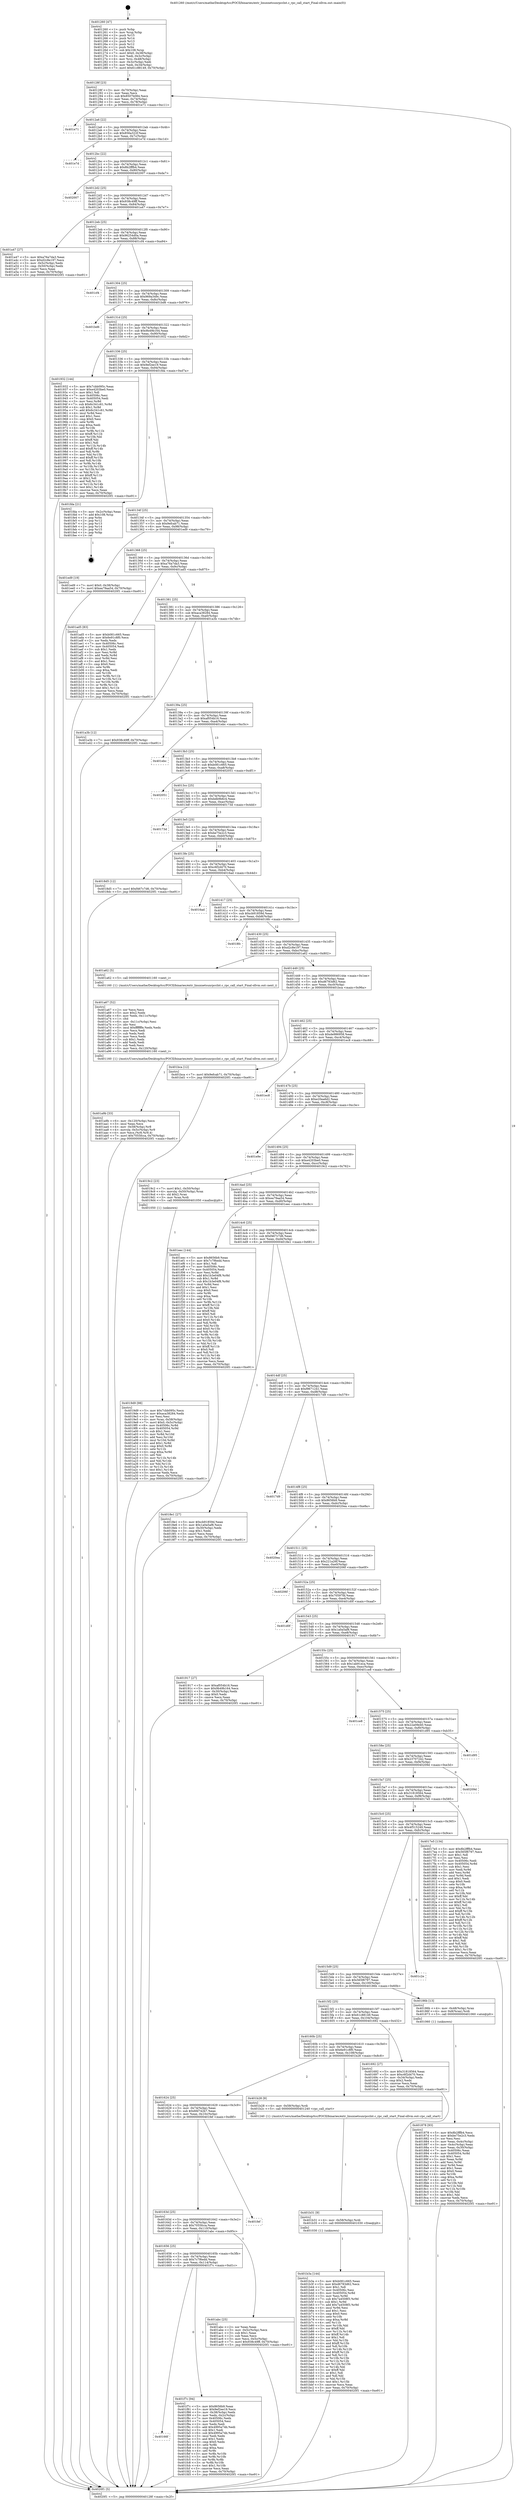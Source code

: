 digraph "0x401260" {
  label = "0x401260 (/mnt/c/Users/mathe/Desktop/tcc/POCII/binaries/extr_linuxnetsunrpcclnt.c_rpc_call_start_Final-ollvm.out::main(0))"
  labelloc = "t"
  node[shape=record]

  Entry [label="",width=0.3,height=0.3,shape=circle,fillcolor=black,style=filled]
  "0x40128f" [label="{
     0x40128f [23]\l
     | [instrs]\l
     &nbsp;&nbsp;0x40128f \<+3\>: mov -0x70(%rbp),%eax\l
     &nbsp;&nbsp;0x401292 \<+2\>: mov %eax,%ecx\l
     &nbsp;&nbsp;0x401294 \<+6\>: sub $0x8507b084,%ecx\l
     &nbsp;&nbsp;0x40129a \<+3\>: mov %eax,-0x74(%rbp)\l
     &nbsp;&nbsp;0x40129d \<+3\>: mov %ecx,-0x78(%rbp)\l
     &nbsp;&nbsp;0x4012a0 \<+6\>: je 0000000000401e71 \<main+0xc11\>\l
  }"]
  "0x401e71" [label="{
     0x401e71\l
  }", style=dashed]
  "0x4012a6" [label="{
     0x4012a6 [22]\l
     | [instrs]\l
     &nbsp;&nbsp;0x4012a6 \<+5\>: jmp 00000000004012ab \<main+0x4b\>\l
     &nbsp;&nbsp;0x4012ab \<+3\>: mov -0x74(%rbp),%eax\l
     &nbsp;&nbsp;0x4012ae \<+5\>: sub $0x856a322f,%eax\l
     &nbsp;&nbsp;0x4012b3 \<+3\>: mov %eax,-0x7c(%rbp)\l
     &nbsp;&nbsp;0x4012b6 \<+6\>: je 0000000000401e7d \<main+0xc1d\>\l
  }"]
  Exit [label="",width=0.3,height=0.3,shape=circle,fillcolor=black,style=filled,peripheries=2]
  "0x401e7d" [label="{
     0x401e7d\l
  }", style=dashed]
  "0x4012bc" [label="{
     0x4012bc [22]\l
     | [instrs]\l
     &nbsp;&nbsp;0x4012bc \<+5\>: jmp 00000000004012c1 \<main+0x61\>\l
     &nbsp;&nbsp;0x4012c1 \<+3\>: mov -0x74(%rbp),%eax\l
     &nbsp;&nbsp;0x4012c4 \<+5\>: sub $0x8b2fffb4,%eax\l
     &nbsp;&nbsp;0x4012c9 \<+3\>: mov %eax,-0x80(%rbp)\l
     &nbsp;&nbsp;0x4012cc \<+6\>: je 0000000000402007 \<main+0xda7\>\l
  }"]
  "0x40166f" [label="{
     0x40166f\l
  }", style=dashed]
  "0x402007" [label="{
     0x402007\l
  }", style=dashed]
  "0x4012d2" [label="{
     0x4012d2 [25]\l
     | [instrs]\l
     &nbsp;&nbsp;0x4012d2 \<+5\>: jmp 00000000004012d7 \<main+0x77\>\l
     &nbsp;&nbsp;0x4012d7 \<+3\>: mov -0x74(%rbp),%eax\l
     &nbsp;&nbsp;0x4012da \<+5\>: sub $0x938c49ff,%eax\l
     &nbsp;&nbsp;0x4012df \<+6\>: mov %eax,-0x84(%rbp)\l
     &nbsp;&nbsp;0x4012e5 \<+6\>: je 0000000000401a47 \<main+0x7e7\>\l
  }"]
  "0x401f7c" [label="{
     0x401f7c [94]\l
     | [instrs]\l
     &nbsp;&nbsp;0x401f7c \<+5\>: mov $0x8656b9,%eax\l
     &nbsp;&nbsp;0x401f81 \<+5\>: mov $0x9ef2ee19,%ecx\l
     &nbsp;&nbsp;0x401f86 \<+3\>: mov -0x38(%rbp),%edx\l
     &nbsp;&nbsp;0x401f89 \<+3\>: mov %edx,-0x2c(%rbp)\l
     &nbsp;&nbsp;0x401f8c \<+7\>: mov 0x40506c,%edx\l
     &nbsp;&nbsp;0x401f93 \<+7\>: mov 0x405054,%esi\l
     &nbsp;&nbsp;0x401f9a \<+2\>: mov %edx,%edi\l
     &nbsp;&nbsp;0x401f9c \<+6\>: add $0x4995a74b,%edi\l
     &nbsp;&nbsp;0x401fa2 \<+3\>: sub $0x1,%edi\l
     &nbsp;&nbsp;0x401fa5 \<+6\>: sub $0x4995a74b,%edi\l
     &nbsp;&nbsp;0x401fab \<+3\>: imul %edi,%edx\l
     &nbsp;&nbsp;0x401fae \<+3\>: and $0x1,%edx\l
     &nbsp;&nbsp;0x401fb1 \<+3\>: cmp $0x0,%edx\l
     &nbsp;&nbsp;0x401fb4 \<+4\>: sete %r8b\l
     &nbsp;&nbsp;0x401fb8 \<+3\>: cmp $0xa,%esi\l
     &nbsp;&nbsp;0x401fbb \<+4\>: setl %r9b\l
     &nbsp;&nbsp;0x401fbf \<+3\>: mov %r8b,%r10b\l
     &nbsp;&nbsp;0x401fc2 \<+3\>: and %r9b,%r10b\l
     &nbsp;&nbsp;0x401fc5 \<+3\>: xor %r9b,%r8b\l
     &nbsp;&nbsp;0x401fc8 \<+3\>: or %r8b,%r10b\l
     &nbsp;&nbsp;0x401fcb \<+4\>: test $0x1,%r10b\l
     &nbsp;&nbsp;0x401fcf \<+3\>: cmovne %ecx,%eax\l
     &nbsp;&nbsp;0x401fd2 \<+3\>: mov %eax,-0x70(%rbp)\l
     &nbsp;&nbsp;0x401fd5 \<+5\>: jmp 00000000004020f1 \<main+0xe91\>\l
  }"]
  "0x401a47" [label="{
     0x401a47 [27]\l
     | [instrs]\l
     &nbsp;&nbsp;0x401a47 \<+5\>: mov $0xa76a7da3,%eax\l
     &nbsp;&nbsp;0x401a4c \<+5\>: mov $0xd2c8e197,%ecx\l
     &nbsp;&nbsp;0x401a51 \<+3\>: mov -0x5c(%rbp),%edx\l
     &nbsp;&nbsp;0x401a54 \<+3\>: cmp -0x50(%rbp),%edx\l
     &nbsp;&nbsp;0x401a57 \<+3\>: cmovl %ecx,%eax\l
     &nbsp;&nbsp;0x401a5a \<+3\>: mov %eax,-0x70(%rbp)\l
     &nbsp;&nbsp;0x401a5d \<+5\>: jmp 00000000004020f1 \<main+0xe91\>\l
  }"]
  "0x4012eb" [label="{
     0x4012eb [25]\l
     | [instrs]\l
     &nbsp;&nbsp;0x4012eb \<+5\>: jmp 00000000004012f0 \<main+0x90\>\l
     &nbsp;&nbsp;0x4012f0 \<+3\>: mov -0x74(%rbp),%eax\l
     &nbsp;&nbsp;0x4012f3 \<+5\>: sub $0x96254d0a,%eax\l
     &nbsp;&nbsp;0x4012f8 \<+6\>: mov %eax,-0x88(%rbp)\l
     &nbsp;&nbsp;0x4012fe \<+6\>: je 0000000000401cf4 \<main+0xa94\>\l
  }"]
  "0x401b3a" [label="{
     0x401b3a [144]\l
     | [instrs]\l
     &nbsp;&nbsp;0x401b3a \<+5\>: mov $0xb081c665,%eax\l
     &nbsp;&nbsp;0x401b3f \<+5\>: mov $0xd6783d62,%ecx\l
     &nbsp;&nbsp;0x401b44 \<+2\>: mov $0x1,%dl\l
     &nbsp;&nbsp;0x401b46 \<+7\>: mov 0x40506c,%esi\l
     &nbsp;&nbsp;0x401b4d \<+8\>: mov 0x405054,%r8d\l
     &nbsp;&nbsp;0x401b55 \<+3\>: mov %esi,%r9d\l
     &nbsp;&nbsp;0x401b58 \<+7\>: sub $0x7a4508f3,%r9d\l
     &nbsp;&nbsp;0x401b5f \<+4\>: sub $0x1,%r9d\l
     &nbsp;&nbsp;0x401b63 \<+7\>: add $0x7a4508f3,%r9d\l
     &nbsp;&nbsp;0x401b6a \<+4\>: imul %r9d,%esi\l
     &nbsp;&nbsp;0x401b6e \<+3\>: and $0x1,%esi\l
     &nbsp;&nbsp;0x401b71 \<+3\>: cmp $0x0,%esi\l
     &nbsp;&nbsp;0x401b74 \<+4\>: sete %r10b\l
     &nbsp;&nbsp;0x401b78 \<+4\>: cmp $0xa,%r8d\l
     &nbsp;&nbsp;0x401b7c \<+4\>: setl %r11b\l
     &nbsp;&nbsp;0x401b80 \<+3\>: mov %r10b,%bl\l
     &nbsp;&nbsp;0x401b83 \<+3\>: xor $0xff,%bl\l
     &nbsp;&nbsp;0x401b86 \<+3\>: mov %r11b,%r14b\l
     &nbsp;&nbsp;0x401b89 \<+4\>: xor $0xff,%r14b\l
     &nbsp;&nbsp;0x401b8d \<+3\>: xor $0x1,%dl\l
     &nbsp;&nbsp;0x401b90 \<+3\>: mov %bl,%r15b\l
     &nbsp;&nbsp;0x401b93 \<+4\>: and $0xff,%r15b\l
     &nbsp;&nbsp;0x401b97 \<+3\>: and %dl,%r10b\l
     &nbsp;&nbsp;0x401b9a \<+3\>: mov %r14b,%r12b\l
     &nbsp;&nbsp;0x401b9d \<+4\>: and $0xff,%r12b\l
     &nbsp;&nbsp;0x401ba1 \<+3\>: and %dl,%r11b\l
     &nbsp;&nbsp;0x401ba4 \<+3\>: or %r10b,%r15b\l
     &nbsp;&nbsp;0x401ba7 \<+3\>: or %r11b,%r12b\l
     &nbsp;&nbsp;0x401baa \<+3\>: xor %r12b,%r15b\l
     &nbsp;&nbsp;0x401bad \<+3\>: or %r14b,%bl\l
     &nbsp;&nbsp;0x401bb0 \<+3\>: xor $0xff,%bl\l
     &nbsp;&nbsp;0x401bb3 \<+3\>: or $0x1,%dl\l
     &nbsp;&nbsp;0x401bb6 \<+2\>: and %dl,%bl\l
     &nbsp;&nbsp;0x401bb8 \<+3\>: or %bl,%r15b\l
     &nbsp;&nbsp;0x401bbb \<+4\>: test $0x1,%r15b\l
     &nbsp;&nbsp;0x401bbf \<+3\>: cmovne %ecx,%eax\l
     &nbsp;&nbsp;0x401bc2 \<+3\>: mov %eax,-0x70(%rbp)\l
     &nbsp;&nbsp;0x401bc5 \<+5\>: jmp 00000000004020f1 \<main+0xe91\>\l
  }"]
  "0x401cf4" [label="{
     0x401cf4\l
  }", style=dashed]
  "0x401304" [label="{
     0x401304 [25]\l
     | [instrs]\l
     &nbsp;&nbsp;0x401304 \<+5\>: jmp 0000000000401309 \<main+0xa9\>\l
     &nbsp;&nbsp;0x401309 \<+3\>: mov -0x74(%rbp),%eax\l
     &nbsp;&nbsp;0x40130c \<+5\>: sub $0x969a349c,%eax\l
     &nbsp;&nbsp;0x401311 \<+6\>: mov %eax,-0x8c(%rbp)\l
     &nbsp;&nbsp;0x401317 \<+6\>: je 0000000000401bd6 \<main+0x976\>\l
  }"]
  "0x401b31" [label="{
     0x401b31 [9]\l
     | [instrs]\l
     &nbsp;&nbsp;0x401b31 \<+4\>: mov -0x58(%rbp),%rdi\l
     &nbsp;&nbsp;0x401b35 \<+5\>: call 0000000000401030 \<free@plt\>\l
     | [calls]\l
     &nbsp;&nbsp;0x401030 \{1\} (unknown)\l
  }"]
  "0x401bd6" [label="{
     0x401bd6\l
  }", style=dashed]
  "0x40131d" [label="{
     0x40131d [25]\l
     | [instrs]\l
     &nbsp;&nbsp;0x40131d \<+5\>: jmp 0000000000401322 \<main+0xc2\>\l
     &nbsp;&nbsp;0x401322 \<+3\>: mov -0x74(%rbp),%eax\l
     &nbsp;&nbsp;0x401325 \<+5\>: sub $0x9b49b164,%eax\l
     &nbsp;&nbsp;0x40132a \<+6\>: mov %eax,-0x90(%rbp)\l
     &nbsp;&nbsp;0x401330 \<+6\>: je 0000000000401932 \<main+0x6d2\>\l
  }"]
  "0x401656" [label="{
     0x401656 [25]\l
     | [instrs]\l
     &nbsp;&nbsp;0x401656 \<+5\>: jmp 000000000040165b \<main+0x3fb\>\l
     &nbsp;&nbsp;0x40165b \<+3\>: mov -0x74(%rbp),%eax\l
     &nbsp;&nbsp;0x40165e \<+5\>: sub $0x7c7f6edd,%eax\l
     &nbsp;&nbsp;0x401663 \<+6\>: mov %eax,-0x114(%rbp)\l
     &nbsp;&nbsp;0x401669 \<+6\>: je 0000000000401f7c \<main+0xd1c\>\l
  }"]
  "0x401932" [label="{
     0x401932 [144]\l
     | [instrs]\l
     &nbsp;&nbsp;0x401932 \<+5\>: mov $0x7cbb095c,%eax\l
     &nbsp;&nbsp;0x401937 \<+5\>: mov $0xe4203be0,%ecx\l
     &nbsp;&nbsp;0x40193c \<+2\>: mov $0x1,%dl\l
     &nbsp;&nbsp;0x40193e \<+7\>: mov 0x40506c,%esi\l
     &nbsp;&nbsp;0x401945 \<+7\>: mov 0x405054,%edi\l
     &nbsp;&nbsp;0x40194c \<+3\>: mov %esi,%r8d\l
     &nbsp;&nbsp;0x40194f \<+7\>: sub $0x6c341c61,%r8d\l
     &nbsp;&nbsp;0x401956 \<+4\>: sub $0x1,%r8d\l
     &nbsp;&nbsp;0x40195a \<+7\>: add $0x6c341c61,%r8d\l
     &nbsp;&nbsp;0x401961 \<+4\>: imul %r8d,%esi\l
     &nbsp;&nbsp;0x401965 \<+3\>: and $0x1,%esi\l
     &nbsp;&nbsp;0x401968 \<+3\>: cmp $0x0,%esi\l
     &nbsp;&nbsp;0x40196b \<+4\>: sete %r9b\l
     &nbsp;&nbsp;0x40196f \<+3\>: cmp $0xa,%edi\l
     &nbsp;&nbsp;0x401972 \<+4\>: setl %r10b\l
     &nbsp;&nbsp;0x401976 \<+3\>: mov %r9b,%r11b\l
     &nbsp;&nbsp;0x401979 \<+4\>: xor $0xff,%r11b\l
     &nbsp;&nbsp;0x40197d \<+3\>: mov %r10b,%bl\l
     &nbsp;&nbsp;0x401980 \<+3\>: xor $0xff,%bl\l
     &nbsp;&nbsp;0x401983 \<+3\>: xor $0x1,%dl\l
     &nbsp;&nbsp;0x401986 \<+3\>: mov %r11b,%r14b\l
     &nbsp;&nbsp;0x401989 \<+4\>: and $0xff,%r14b\l
     &nbsp;&nbsp;0x40198d \<+3\>: and %dl,%r9b\l
     &nbsp;&nbsp;0x401990 \<+3\>: mov %bl,%r15b\l
     &nbsp;&nbsp;0x401993 \<+4\>: and $0xff,%r15b\l
     &nbsp;&nbsp;0x401997 \<+3\>: and %dl,%r10b\l
     &nbsp;&nbsp;0x40199a \<+3\>: or %r9b,%r14b\l
     &nbsp;&nbsp;0x40199d \<+3\>: or %r10b,%r15b\l
     &nbsp;&nbsp;0x4019a0 \<+3\>: xor %r15b,%r14b\l
     &nbsp;&nbsp;0x4019a3 \<+3\>: or %bl,%r11b\l
     &nbsp;&nbsp;0x4019a6 \<+4\>: xor $0xff,%r11b\l
     &nbsp;&nbsp;0x4019aa \<+3\>: or $0x1,%dl\l
     &nbsp;&nbsp;0x4019ad \<+3\>: and %dl,%r11b\l
     &nbsp;&nbsp;0x4019b0 \<+3\>: or %r11b,%r14b\l
     &nbsp;&nbsp;0x4019b3 \<+4\>: test $0x1,%r14b\l
     &nbsp;&nbsp;0x4019b7 \<+3\>: cmovne %ecx,%eax\l
     &nbsp;&nbsp;0x4019ba \<+3\>: mov %eax,-0x70(%rbp)\l
     &nbsp;&nbsp;0x4019bd \<+5\>: jmp 00000000004020f1 \<main+0xe91\>\l
  }"]
  "0x401336" [label="{
     0x401336 [25]\l
     | [instrs]\l
     &nbsp;&nbsp;0x401336 \<+5\>: jmp 000000000040133b \<main+0xdb\>\l
     &nbsp;&nbsp;0x40133b \<+3\>: mov -0x74(%rbp),%eax\l
     &nbsp;&nbsp;0x40133e \<+5\>: sub $0x9ef2ee19,%eax\l
     &nbsp;&nbsp;0x401343 \<+6\>: mov %eax,-0x94(%rbp)\l
     &nbsp;&nbsp;0x401349 \<+6\>: je 0000000000401fda \<main+0xd7a\>\l
  }"]
  "0x401abc" [label="{
     0x401abc [25]\l
     | [instrs]\l
     &nbsp;&nbsp;0x401abc \<+2\>: xor %eax,%eax\l
     &nbsp;&nbsp;0x401abe \<+3\>: mov -0x5c(%rbp),%ecx\l
     &nbsp;&nbsp;0x401ac1 \<+3\>: sub $0x1,%eax\l
     &nbsp;&nbsp;0x401ac4 \<+2\>: sub %eax,%ecx\l
     &nbsp;&nbsp;0x401ac6 \<+3\>: mov %ecx,-0x5c(%rbp)\l
     &nbsp;&nbsp;0x401ac9 \<+7\>: movl $0x938c49ff,-0x70(%rbp)\l
     &nbsp;&nbsp;0x401ad0 \<+5\>: jmp 00000000004020f1 \<main+0xe91\>\l
  }"]
  "0x401fda" [label="{
     0x401fda [21]\l
     | [instrs]\l
     &nbsp;&nbsp;0x401fda \<+3\>: mov -0x2c(%rbp),%eax\l
     &nbsp;&nbsp;0x401fdd \<+7\>: add $0x108,%rsp\l
     &nbsp;&nbsp;0x401fe4 \<+1\>: pop %rbx\l
     &nbsp;&nbsp;0x401fe5 \<+2\>: pop %r12\l
     &nbsp;&nbsp;0x401fe7 \<+2\>: pop %r13\l
     &nbsp;&nbsp;0x401fe9 \<+2\>: pop %r14\l
     &nbsp;&nbsp;0x401feb \<+2\>: pop %r15\l
     &nbsp;&nbsp;0x401fed \<+1\>: pop %rbp\l
     &nbsp;&nbsp;0x401fee \<+1\>: ret\l
  }"]
  "0x40134f" [label="{
     0x40134f [25]\l
     | [instrs]\l
     &nbsp;&nbsp;0x40134f \<+5\>: jmp 0000000000401354 \<main+0xf4\>\l
     &nbsp;&nbsp;0x401354 \<+3\>: mov -0x74(%rbp),%eax\l
     &nbsp;&nbsp;0x401357 \<+5\>: sub $0x9efcab71,%eax\l
     &nbsp;&nbsp;0x40135c \<+6\>: mov %eax,-0x98(%rbp)\l
     &nbsp;&nbsp;0x401362 \<+6\>: je 0000000000401ed9 \<main+0xc79\>\l
  }"]
  "0x40163d" [label="{
     0x40163d [25]\l
     | [instrs]\l
     &nbsp;&nbsp;0x40163d \<+5\>: jmp 0000000000401642 \<main+0x3e2\>\l
     &nbsp;&nbsp;0x401642 \<+3\>: mov -0x74(%rbp),%eax\l
     &nbsp;&nbsp;0x401645 \<+5\>: sub $0x7055fcca,%eax\l
     &nbsp;&nbsp;0x40164a \<+6\>: mov %eax,-0x110(%rbp)\l
     &nbsp;&nbsp;0x401650 \<+6\>: je 0000000000401abc \<main+0x85c\>\l
  }"]
  "0x401ed9" [label="{
     0x401ed9 [19]\l
     | [instrs]\l
     &nbsp;&nbsp;0x401ed9 \<+7\>: movl $0x0,-0x38(%rbp)\l
     &nbsp;&nbsp;0x401ee0 \<+7\>: movl $0xea79aa54,-0x70(%rbp)\l
     &nbsp;&nbsp;0x401ee7 \<+5\>: jmp 00000000004020f1 \<main+0xe91\>\l
  }"]
  "0x401368" [label="{
     0x401368 [25]\l
     | [instrs]\l
     &nbsp;&nbsp;0x401368 \<+5\>: jmp 000000000040136d \<main+0x10d\>\l
     &nbsp;&nbsp;0x40136d \<+3\>: mov -0x74(%rbp),%eax\l
     &nbsp;&nbsp;0x401370 \<+5\>: sub $0xa76a7da3,%eax\l
     &nbsp;&nbsp;0x401375 \<+6\>: mov %eax,-0x9c(%rbp)\l
     &nbsp;&nbsp;0x40137b \<+6\>: je 0000000000401ad5 \<main+0x875\>\l
  }"]
  "0x401fef" [label="{
     0x401fef\l
  }", style=dashed]
  "0x401ad5" [label="{
     0x401ad5 [83]\l
     | [instrs]\l
     &nbsp;&nbsp;0x401ad5 \<+5\>: mov $0xb081c665,%eax\l
     &nbsp;&nbsp;0x401ada \<+5\>: mov $0x6e91c8f0,%ecx\l
     &nbsp;&nbsp;0x401adf \<+2\>: xor %edx,%edx\l
     &nbsp;&nbsp;0x401ae1 \<+7\>: mov 0x40506c,%esi\l
     &nbsp;&nbsp;0x401ae8 \<+7\>: mov 0x405054,%edi\l
     &nbsp;&nbsp;0x401aef \<+3\>: sub $0x1,%edx\l
     &nbsp;&nbsp;0x401af2 \<+3\>: mov %esi,%r8d\l
     &nbsp;&nbsp;0x401af5 \<+3\>: add %edx,%r8d\l
     &nbsp;&nbsp;0x401af8 \<+4\>: imul %r8d,%esi\l
     &nbsp;&nbsp;0x401afc \<+3\>: and $0x1,%esi\l
     &nbsp;&nbsp;0x401aff \<+3\>: cmp $0x0,%esi\l
     &nbsp;&nbsp;0x401b02 \<+4\>: sete %r9b\l
     &nbsp;&nbsp;0x401b06 \<+3\>: cmp $0xa,%edi\l
     &nbsp;&nbsp;0x401b09 \<+4\>: setl %r10b\l
     &nbsp;&nbsp;0x401b0d \<+3\>: mov %r9b,%r11b\l
     &nbsp;&nbsp;0x401b10 \<+3\>: and %r10b,%r11b\l
     &nbsp;&nbsp;0x401b13 \<+3\>: xor %r10b,%r9b\l
     &nbsp;&nbsp;0x401b16 \<+3\>: or %r9b,%r11b\l
     &nbsp;&nbsp;0x401b19 \<+4\>: test $0x1,%r11b\l
     &nbsp;&nbsp;0x401b1d \<+3\>: cmovne %ecx,%eax\l
     &nbsp;&nbsp;0x401b20 \<+3\>: mov %eax,-0x70(%rbp)\l
     &nbsp;&nbsp;0x401b23 \<+5\>: jmp 00000000004020f1 \<main+0xe91\>\l
  }"]
  "0x401381" [label="{
     0x401381 [25]\l
     | [instrs]\l
     &nbsp;&nbsp;0x401381 \<+5\>: jmp 0000000000401386 \<main+0x126\>\l
     &nbsp;&nbsp;0x401386 \<+3\>: mov -0x74(%rbp),%eax\l
     &nbsp;&nbsp;0x401389 \<+5\>: sub $0xaca38284,%eax\l
     &nbsp;&nbsp;0x40138e \<+6\>: mov %eax,-0xa0(%rbp)\l
     &nbsp;&nbsp;0x401394 \<+6\>: je 0000000000401a3b \<main+0x7db\>\l
  }"]
  "0x401624" [label="{
     0x401624 [25]\l
     | [instrs]\l
     &nbsp;&nbsp;0x401624 \<+5\>: jmp 0000000000401629 \<main+0x3c9\>\l
     &nbsp;&nbsp;0x401629 \<+3\>: mov -0x74(%rbp),%eax\l
     &nbsp;&nbsp;0x40162c \<+5\>: sub $0x6fd742b7,%eax\l
     &nbsp;&nbsp;0x401631 \<+6\>: mov %eax,-0x10c(%rbp)\l
     &nbsp;&nbsp;0x401637 \<+6\>: je 0000000000401fef \<main+0xd8f\>\l
  }"]
  "0x401a3b" [label="{
     0x401a3b [12]\l
     | [instrs]\l
     &nbsp;&nbsp;0x401a3b \<+7\>: movl $0x938c49ff,-0x70(%rbp)\l
     &nbsp;&nbsp;0x401a42 \<+5\>: jmp 00000000004020f1 \<main+0xe91\>\l
  }"]
  "0x40139a" [label="{
     0x40139a [25]\l
     | [instrs]\l
     &nbsp;&nbsp;0x40139a \<+5\>: jmp 000000000040139f \<main+0x13f\>\l
     &nbsp;&nbsp;0x40139f \<+3\>: mov -0x74(%rbp),%eax\l
     &nbsp;&nbsp;0x4013a2 \<+5\>: sub $0xaf054b16,%eax\l
     &nbsp;&nbsp;0x4013a7 \<+6\>: mov %eax,-0xa4(%rbp)\l
     &nbsp;&nbsp;0x4013ad \<+6\>: je 0000000000401ebc \<main+0xc5c\>\l
  }"]
  "0x401b28" [label="{
     0x401b28 [9]\l
     | [instrs]\l
     &nbsp;&nbsp;0x401b28 \<+4\>: mov -0x58(%rbp),%rdi\l
     &nbsp;&nbsp;0x401b2c \<+5\>: call 0000000000401240 \<rpc_call_start\>\l
     | [calls]\l
     &nbsp;&nbsp;0x401240 \{1\} (/mnt/c/Users/mathe/Desktop/tcc/POCII/binaries/extr_linuxnetsunrpcclnt.c_rpc_call_start_Final-ollvm.out::rpc_call_start)\l
  }"]
  "0x401ebc" [label="{
     0x401ebc\l
  }", style=dashed]
  "0x4013b3" [label="{
     0x4013b3 [25]\l
     | [instrs]\l
     &nbsp;&nbsp;0x4013b3 \<+5\>: jmp 00000000004013b8 \<main+0x158\>\l
     &nbsp;&nbsp;0x4013b8 \<+3\>: mov -0x74(%rbp),%eax\l
     &nbsp;&nbsp;0x4013bb \<+5\>: sub $0xb081c665,%eax\l
     &nbsp;&nbsp;0x4013c0 \<+6\>: mov %eax,-0xa8(%rbp)\l
     &nbsp;&nbsp;0x4013c6 \<+6\>: je 0000000000402051 \<main+0xdf1\>\l
  }"]
  "0x401a9b" [label="{
     0x401a9b [33]\l
     | [instrs]\l
     &nbsp;&nbsp;0x401a9b \<+6\>: mov -0x120(%rbp),%ecx\l
     &nbsp;&nbsp;0x401aa1 \<+3\>: imul %eax,%ecx\l
     &nbsp;&nbsp;0x401aa4 \<+4\>: mov -0x58(%rbp),%r8\l
     &nbsp;&nbsp;0x401aa8 \<+4\>: movslq -0x5c(%rbp),%r9\l
     &nbsp;&nbsp;0x401aac \<+4\>: mov %ecx,(%r8,%r9,4)\l
     &nbsp;&nbsp;0x401ab0 \<+7\>: movl $0x7055fcca,-0x70(%rbp)\l
     &nbsp;&nbsp;0x401ab7 \<+5\>: jmp 00000000004020f1 \<main+0xe91\>\l
  }"]
  "0x402051" [label="{
     0x402051\l
  }", style=dashed]
  "0x4013cc" [label="{
     0x4013cc [25]\l
     | [instrs]\l
     &nbsp;&nbsp;0x4013cc \<+5\>: jmp 00000000004013d1 \<main+0x171\>\l
     &nbsp;&nbsp;0x4013d1 \<+3\>: mov -0x74(%rbp),%eax\l
     &nbsp;&nbsp;0x4013d4 \<+5\>: sub $0xbdb9b6c4,%eax\l
     &nbsp;&nbsp;0x4013d9 \<+6\>: mov %eax,-0xac(%rbp)\l
     &nbsp;&nbsp;0x4013df \<+6\>: je 000000000040173d \<main+0x4dd\>\l
  }"]
  "0x401a67" [label="{
     0x401a67 [52]\l
     | [instrs]\l
     &nbsp;&nbsp;0x401a67 \<+2\>: xor %ecx,%ecx\l
     &nbsp;&nbsp;0x401a69 \<+5\>: mov $0x2,%edx\l
     &nbsp;&nbsp;0x401a6e \<+6\>: mov %edx,-0x11c(%rbp)\l
     &nbsp;&nbsp;0x401a74 \<+1\>: cltd\l
     &nbsp;&nbsp;0x401a75 \<+6\>: mov -0x11c(%rbp),%esi\l
     &nbsp;&nbsp;0x401a7b \<+2\>: idiv %esi\l
     &nbsp;&nbsp;0x401a7d \<+6\>: imul $0xfffffffe,%edx,%edx\l
     &nbsp;&nbsp;0x401a83 \<+2\>: mov %ecx,%edi\l
     &nbsp;&nbsp;0x401a85 \<+2\>: sub %edx,%edi\l
     &nbsp;&nbsp;0x401a87 \<+2\>: mov %ecx,%edx\l
     &nbsp;&nbsp;0x401a89 \<+3\>: sub $0x1,%edx\l
     &nbsp;&nbsp;0x401a8c \<+2\>: add %edx,%edi\l
     &nbsp;&nbsp;0x401a8e \<+2\>: sub %edi,%ecx\l
     &nbsp;&nbsp;0x401a90 \<+6\>: mov %ecx,-0x120(%rbp)\l
     &nbsp;&nbsp;0x401a96 \<+5\>: call 0000000000401160 \<next_i\>\l
     | [calls]\l
     &nbsp;&nbsp;0x401160 \{1\} (/mnt/c/Users/mathe/Desktop/tcc/POCII/binaries/extr_linuxnetsunrpcclnt.c_rpc_call_start_Final-ollvm.out::next_i)\l
  }"]
  "0x40173d" [label="{
     0x40173d\l
  }", style=dashed]
  "0x4013e5" [label="{
     0x4013e5 [25]\l
     | [instrs]\l
     &nbsp;&nbsp;0x4013e5 \<+5\>: jmp 00000000004013ea \<main+0x18a\>\l
     &nbsp;&nbsp;0x4013ea \<+3\>: mov -0x74(%rbp),%eax\l
     &nbsp;&nbsp;0x4013ed \<+5\>: sub $0xbe75e2c3,%eax\l
     &nbsp;&nbsp;0x4013f2 \<+6\>: mov %eax,-0xb0(%rbp)\l
     &nbsp;&nbsp;0x4013f8 \<+6\>: je 00000000004018d5 \<main+0x675\>\l
  }"]
  "0x4019d9" [label="{
     0x4019d9 [98]\l
     | [instrs]\l
     &nbsp;&nbsp;0x4019d9 \<+5\>: mov $0x7cbb095c,%ecx\l
     &nbsp;&nbsp;0x4019de \<+5\>: mov $0xaca38284,%edx\l
     &nbsp;&nbsp;0x4019e3 \<+2\>: xor %esi,%esi\l
     &nbsp;&nbsp;0x4019e5 \<+4\>: mov %rax,-0x58(%rbp)\l
     &nbsp;&nbsp;0x4019e9 \<+7\>: movl $0x0,-0x5c(%rbp)\l
     &nbsp;&nbsp;0x4019f0 \<+8\>: mov 0x40506c,%r8d\l
     &nbsp;&nbsp;0x4019f8 \<+8\>: mov 0x405054,%r9d\l
     &nbsp;&nbsp;0x401a00 \<+3\>: sub $0x1,%esi\l
     &nbsp;&nbsp;0x401a03 \<+3\>: mov %r8d,%r10d\l
     &nbsp;&nbsp;0x401a06 \<+3\>: add %esi,%r10d\l
     &nbsp;&nbsp;0x401a09 \<+4\>: imul %r10d,%r8d\l
     &nbsp;&nbsp;0x401a0d \<+4\>: and $0x1,%r8d\l
     &nbsp;&nbsp;0x401a11 \<+4\>: cmp $0x0,%r8d\l
     &nbsp;&nbsp;0x401a15 \<+4\>: sete %r11b\l
     &nbsp;&nbsp;0x401a19 \<+4\>: cmp $0xa,%r9d\l
     &nbsp;&nbsp;0x401a1d \<+3\>: setl %bl\l
     &nbsp;&nbsp;0x401a20 \<+3\>: mov %r11b,%r14b\l
     &nbsp;&nbsp;0x401a23 \<+3\>: and %bl,%r14b\l
     &nbsp;&nbsp;0x401a26 \<+3\>: xor %bl,%r11b\l
     &nbsp;&nbsp;0x401a29 \<+3\>: or %r11b,%r14b\l
     &nbsp;&nbsp;0x401a2c \<+4\>: test $0x1,%r14b\l
     &nbsp;&nbsp;0x401a30 \<+3\>: cmovne %edx,%ecx\l
     &nbsp;&nbsp;0x401a33 \<+3\>: mov %ecx,-0x70(%rbp)\l
     &nbsp;&nbsp;0x401a36 \<+5\>: jmp 00000000004020f1 \<main+0xe91\>\l
  }"]
  "0x4018d5" [label="{
     0x4018d5 [12]\l
     | [instrs]\l
     &nbsp;&nbsp;0x4018d5 \<+7\>: movl $0xf467c7d6,-0x70(%rbp)\l
     &nbsp;&nbsp;0x4018dc \<+5\>: jmp 00000000004020f1 \<main+0xe91\>\l
  }"]
  "0x4013fe" [label="{
     0x4013fe [25]\l
     | [instrs]\l
     &nbsp;&nbsp;0x4013fe \<+5\>: jmp 0000000000401403 \<main+0x1a3\>\l
     &nbsp;&nbsp;0x401403 \<+3\>: mov -0x74(%rbp),%eax\l
     &nbsp;&nbsp;0x401406 \<+5\>: sub $0xc6f2d470,%eax\l
     &nbsp;&nbsp;0x40140b \<+6\>: mov %eax,-0xb4(%rbp)\l
     &nbsp;&nbsp;0x401411 \<+6\>: je 00000000004016ad \<main+0x44d\>\l
  }"]
  "0x401878" [label="{
     0x401878 [93]\l
     | [instrs]\l
     &nbsp;&nbsp;0x401878 \<+5\>: mov $0x8b2fffb4,%ecx\l
     &nbsp;&nbsp;0x40187d \<+5\>: mov $0xbe75e2c3,%edx\l
     &nbsp;&nbsp;0x401882 \<+2\>: xor %esi,%esi\l
     &nbsp;&nbsp;0x401884 \<+3\>: mov %eax,-0x4c(%rbp)\l
     &nbsp;&nbsp;0x401887 \<+3\>: mov -0x4c(%rbp),%eax\l
     &nbsp;&nbsp;0x40188a \<+3\>: mov %eax,-0x30(%rbp)\l
     &nbsp;&nbsp;0x40188d \<+7\>: mov 0x40506c,%eax\l
     &nbsp;&nbsp;0x401894 \<+8\>: mov 0x405054,%r8d\l
     &nbsp;&nbsp;0x40189c \<+3\>: sub $0x1,%esi\l
     &nbsp;&nbsp;0x40189f \<+3\>: mov %eax,%r9d\l
     &nbsp;&nbsp;0x4018a2 \<+3\>: add %esi,%r9d\l
     &nbsp;&nbsp;0x4018a5 \<+4\>: imul %r9d,%eax\l
     &nbsp;&nbsp;0x4018a9 \<+3\>: and $0x1,%eax\l
     &nbsp;&nbsp;0x4018ac \<+3\>: cmp $0x0,%eax\l
     &nbsp;&nbsp;0x4018af \<+4\>: sete %r10b\l
     &nbsp;&nbsp;0x4018b3 \<+4\>: cmp $0xa,%r8d\l
     &nbsp;&nbsp;0x4018b7 \<+4\>: setl %r11b\l
     &nbsp;&nbsp;0x4018bb \<+3\>: mov %r10b,%bl\l
     &nbsp;&nbsp;0x4018be \<+3\>: and %r11b,%bl\l
     &nbsp;&nbsp;0x4018c1 \<+3\>: xor %r11b,%r10b\l
     &nbsp;&nbsp;0x4018c4 \<+3\>: or %r10b,%bl\l
     &nbsp;&nbsp;0x4018c7 \<+3\>: test $0x1,%bl\l
     &nbsp;&nbsp;0x4018ca \<+3\>: cmovne %edx,%ecx\l
     &nbsp;&nbsp;0x4018cd \<+3\>: mov %ecx,-0x70(%rbp)\l
     &nbsp;&nbsp;0x4018d0 \<+5\>: jmp 00000000004020f1 \<main+0xe91\>\l
  }"]
  "0x4016ad" [label="{
     0x4016ad\l
  }", style=dashed]
  "0x401417" [label="{
     0x401417 [25]\l
     | [instrs]\l
     &nbsp;&nbsp;0x401417 \<+5\>: jmp 000000000040141c \<main+0x1bc\>\l
     &nbsp;&nbsp;0x40141c \<+3\>: mov -0x74(%rbp),%eax\l
     &nbsp;&nbsp;0x40141f \<+5\>: sub $0xcb91859d,%eax\l
     &nbsp;&nbsp;0x401424 \<+6\>: mov %eax,-0xb8(%rbp)\l
     &nbsp;&nbsp;0x40142a \<+6\>: je 00000000004018fc \<main+0x69c\>\l
  }"]
  "0x401260" [label="{
     0x401260 [47]\l
     | [instrs]\l
     &nbsp;&nbsp;0x401260 \<+1\>: push %rbp\l
     &nbsp;&nbsp;0x401261 \<+3\>: mov %rsp,%rbp\l
     &nbsp;&nbsp;0x401264 \<+2\>: push %r15\l
     &nbsp;&nbsp;0x401266 \<+2\>: push %r14\l
     &nbsp;&nbsp;0x401268 \<+2\>: push %r13\l
     &nbsp;&nbsp;0x40126a \<+2\>: push %r12\l
     &nbsp;&nbsp;0x40126c \<+1\>: push %rbx\l
     &nbsp;&nbsp;0x40126d \<+7\>: sub $0x108,%rsp\l
     &nbsp;&nbsp;0x401274 \<+7\>: movl $0x0,-0x38(%rbp)\l
     &nbsp;&nbsp;0x40127b \<+3\>: mov %edi,-0x3c(%rbp)\l
     &nbsp;&nbsp;0x40127e \<+4\>: mov %rsi,-0x48(%rbp)\l
     &nbsp;&nbsp;0x401282 \<+3\>: mov -0x3c(%rbp),%edi\l
     &nbsp;&nbsp;0x401285 \<+3\>: mov %edi,-0x34(%rbp)\l
     &nbsp;&nbsp;0x401288 \<+7\>: movl $0x61c88149,-0x70(%rbp)\l
  }"]
  "0x4018fc" [label="{
     0x4018fc\l
  }", style=dashed]
  "0x401430" [label="{
     0x401430 [25]\l
     | [instrs]\l
     &nbsp;&nbsp;0x401430 \<+5\>: jmp 0000000000401435 \<main+0x1d5\>\l
     &nbsp;&nbsp;0x401435 \<+3\>: mov -0x74(%rbp),%eax\l
     &nbsp;&nbsp;0x401438 \<+5\>: sub $0xd2c8e197,%eax\l
     &nbsp;&nbsp;0x40143d \<+6\>: mov %eax,-0xbc(%rbp)\l
     &nbsp;&nbsp;0x401443 \<+6\>: je 0000000000401a62 \<main+0x802\>\l
  }"]
  "0x4020f1" [label="{
     0x4020f1 [5]\l
     | [instrs]\l
     &nbsp;&nbsp;0x4020f1 \<+5\>: jmp 000000000040128f \<main+0x2f\>\l
  }"]
  "0x401a62" [label="{
     0x401a62 [5]\l
     | [instrs]\l
     &nbsp;&nbsp;0x401a62 \<+5\>: call 0000000000401160 \<next_i\>\l
     | [calls]\l
     &nbsp;&nbsp;0x401160 \{1\} (/mnt/c/Users/mathe/Desktop/tcc/POCII/binaries/extr_linuxnetsunrpcclnt.c_rpc_call_start_Final-ollvm.out::next_i)\l
  }"]
  "0x401449" [label="{
     0x401449 [25]\l
     | [instrs]\l
     &nbsp;&nbsp;0x401449 \<+5\>: jmp 000000000040144e \<main+0x1ee\>\l
     &nbsp;&nbsp;0x40144e \<+3\>: mov -0x74(%rbp),%eax\l
     &nbsp;&nbsp;0x401451 \<+5\>: sub $0xd6783d62,%eax\l
     &nbsp;&nbsp;0x401456 \<+6\>: mov %eax,-0xc0(%rbp)\l
     &nbsp;&nbsp;0x40145c \<+6\>: je 0000000000401bca \<main+0x96a\>\l
  }"]
  "0x40160b" [label="{
     0x40160b [25]\l
     | [instrs]\l
     &nbsp;&nbsp;0x40160b \<+5\>: jmp 0000000000401610 \<main+0x3b0\>\l
     &nbsp;&nbsp;0x401610 \<+3\>: mov -0x74(%rbp),%eax\l
     &nbsp;&nbsp;0x401613 \<+5\>: sub $0x6e91c8f0,%eax\l
     &nbsp;&nbsp;0x401618 \<+6\>: mov %eax,-0x108(%rbp)\l
     &nbsp;&nbsp;0x40161e \<+6\>: je 0000000000401b28 \<main+0x8c8\>\l
  }"]
  "0x401bca" [label="{
     0x401bca [12]\l
     | [instrs]\l
     &nbsp;&nbsp;0x401bca \<+7\>: movl $0x9efcab71,-0x70(%rbp)\l
     &nbsp;&nbsp;0x401bd1 \<+5\>: jmp 00000000004020f1 \<main+0xe91\>\l
  }"]
  "0x401462" [label="{
     0x401462 [25]\l
     | [instrs]\l
     &nbsp;&nbsp;0x401462 \<+5\>: jmp 0000000000401467 \<main+0x207\>\l
     &nbsp;&nbsp;0x401467 \<+3\>: mov -0x74(%rbp),%eax\l
     &nbsp;&nbsp;0x40146a \<+5\>: sub $0xde986958,%eax\l
     &nbsp;&nbsp;0x40146f \<+6\>: mov %eax,-0xc4(%rbp)\l
     &nbsp;&nbsp;0x401475 \<+6\>: je 0000000000401ec8 \<main+0xc68\>\l
  }"]
  "0x401692" [label="{
     0x401692 [27]\l
     | [instrs]\l
     &nbsp;&nbsp;0x401692 \<+5\>: mov $0x31818564,%eax\l
     &nbsp;&nbsp;0x401697 \<+5\>: mov $0xc6f2d470,%ecx\l
     &nbsp;&nbsp;0x40169c \<+3\>: mov -0x34(%rbp),%edx\l
     &nbsp;&nbsp;0x40169f \<+3\>: cmp $0x2,%edx\l
     &nbsp;&nbsp;0x4016a2 \<+3\>: cmovne %ecx,%eax\l
     &nbsp;&nbsp;0x4016a5 \<+3\>: mov %eax,-0x70(%rbp)\l
     &nbsp;&nbsp;0x4016a8 \<+5\>: jmp 00000000004020f1 \<main+0xe91\>\l
  }"]
  "0x401ec8" [label="{
     0x401ec8\l
  }", style=dashed]
  "0x40147b" [label="{
     0x40147b [25]\l
     | [instrs]\l
     &nbsp;&nbsp;0x40147b \<+5\>: jmp 0000000000401480 \<main+0x220\>\l
     &nbsp;&nbsp;0x401480 \<+3\>: mov -0x74(%rbp),%eax\l
     &nbsp;&nbsp;0x401483 \<+5\>: sub $0xe20ea6d2,%eax\l
     &nbsp;&nbsp;0x401488 \<+6\>: mov %eax,-0xc8(%rbp)\l
     &nbsp;&nbsp;0x40148e \<+6\>: je 0000000000401e9e \<main+0xc3e\>\l
  }"]
  "0x4015f2" [label="{
     0x4015f2 [25]\l
     | [instrs]\l
     &nbsp;&nbsp;0x4015f2 \<+5\>: jmp 00000000004015f7 \<main+0x397\>\l
     &nbsp;&nbsp;0x4015f7 \<+3\>: mov -0x74(%rbp),%eax\l
     &nbsp;&nbsp;0x4015fa \<+5\>: sub $0x61c88149,%eax\l
     &nbsp;&nbsp;0x4015ff \<+6\>: mov %eax,-0x104(%rbp)\l
     &nbsp;&nbsp;0x401605 \<+6\>: je 0000000000401692 \<main+0x432\>\l
  }"]
  "0x401e9e" [label="{
     0x401e9e\l
  }", style=dashed]
  "0x401494" [label="{
     0x401494 [25]\l
     | [instrs]\l
     &nbsp;&nbsp;0x401494 \<+5\>: jmp 0000000000401499 \<main+0x239\>\l
     &nbsp;&nbsp;0x401499 \<+3\>: mov -0x74(%rbp),%eax\l
     &nbsp;&nbsp;0x40149c \<+5\>: sub $0xe4203be0,%eax\l
     &nbsp;&nbsp;0x4014a1 \<+6\>: mov %eax,-0xcc(%rbp)\l
     &nbsp;&nbsp;0x4014a7 \<+6\>: je 00000000004019c2 \<main+0x762\>\l
  }"]
  "0x40186b" [label="{
     0x40186b [13]\l
     | [instrs]\l
     &nbsp;&nbsp;0x40186b \<+4\>: mov -0x48(%rbp),%rax\l
     &nbsp;&nbsp;0x40186f \<+4\>: mov 0x8(%rax),%rdi\l
     &nbsp;&nbsp;0x401873 \<+5\>: call 0000000000401060 \<atoi@plt\>\l
     | [calls]\l
     &nbsp;&nbsp;0x401060 \{1\} (unknown)\l
  }"]
  "0x4019c2" [label="{
     0x4019c2 [23]\l
     | [instrs]\l
     &nbsp;&nbsp;0x4019c2 \<+7\>: movl $0x1,-0x50(%rbp)\l
     &nbsp;&nbsp;0x4019c9 \<+4\>: movslq -0x50(%rbp),%rax\l
     &nbsp;&nbsp;0x4019cd \<+4\>: shl $0x2,%rax\l
     &nbsp;&nbsp;0x4019d1 \<+3\>: mov %rax,%rdi\l
     &nbsp;&nbsp;0x4019d4 \<+5\>: call 0000000000401050 \<malloc@plt\>\l
     | [calls]\l
     &nbsp;&nbsp;0x401050 \{1\} (unknown)\l
  }"]
  "0x4014ad" [label="{
     0x4014ad [25]\l
     | [instrs]\l
     &nbsp;&nbsp;0x4014ad \<+5\>: jmp 00000000004014b2 \<main+0x252\>\l
     &nbsp;&nbsp;0x4014b2 \<+3\>: mov -0x74(%rbp),%eax\l
     &nbsp;&nbsp;0x4014b5 \<+5\>: sub $0xea79aa54,%eax\l
     &nbsp;&nbsp;0x4014ba \<+6\>: mov %eax,-0xd0(%rbp)\l
     &nbsp;&nbsp;0x4014c0 \<+6\>: je 0000000000401eec \<main+0xc8c\>\l
  }"]
  "0x4015d9" [label="{
     0x4015d9 [25]\l
     | [instrs]\l
     &nbsp;&nbsp;0x4015d9 \<+5\>: jmp 00000000004015de \<main+0x37e\>\l
     &nbsp;&nbsp;0x4015de \<+3\>: mov -0x74(%rbp),%eax\l
     &nbsp;&nbsp;0x4015e1 \<+5\>: sub $0x565f6797,%eax\l
     &nbsp;&nbsp;0x4015e6 \<+6\>: mov %eax,-0x100(%rbp)\l
     &nbsp;&nbsp;0x4015ec \<+6\>: je 000000000040186b \<main+0x60b\>\l
  }"]
  "0x401eec" [label="{
     0x401eec [144]\l
     | [instrs]\l
     &nbsp;&nbsp;0x401eec \<+5\>: mov $0x8656b9,%eax\l
     &nbsp;&nbsp;0x401ef1 \<+5\>: mov $0x7c7f6edd,%ecx\l
     &nbsp;&nbsp;0x401ef6 \<+2\>: mov $0x1,%dl\l
     &nbsp;&nbsp;0x401ef8 \<+7\>: mov 0x40506c,%esi\l
     &nbsp;&nbsp;0x401eff \<+7\>: mov 0x405054,%edi\l
     &nbsp;&nbsp;0x401f06 \<+3\>: mov %esi,%r8d\l
     &nbsp;&nbsp;0x401f09 \<+7\>: add $0x1b3e04f8,%r8d\l
     &nbsp;&nbsp;0x401f10 \<+4\>: sub $0x1,%r8d\l
     &nbsp;&nbsp;0x401f14 \<+7\>: sub $0x1b3e04f8,%r8d\l
     &nbsp;&nbsp;0x401f1b \<+4\>: imul %r8d,%esi\l
     &nbsp;&nbsp;0x401f1f \<+3\>: and $0x1,%esi\l
     &nbsp;&nbsp;0x401f22 \<+3\>: cmp $0x0,%esi\l
     &nbsp;&nbsp;0x401f25 \<+4\>: sete %r9b\l
     &nbsp;&nbsp;0x401f29 \<+3\>: cmp $0xa,%edi\l
     &nbsp;&nbsp;0x401f2c \<+4\>: setl %r10b\l
     &nbsp;&nbsp;0x401f30 \<+3\>: mov %r9b,%r11b\l
     &nbsp;&nbsp;0x401f33 \<+4\>: xor $0xff,%r11b\l
     &nbsp;&nbsp;0x401f37 \<+3\>: mov %r10b,%bl\l
     &nbsp;&nbsp;0x401f3a \<+3\>: xor $0xff,%bl\l
     &nbsp;&nbsp;0x401f3d \<+3\>: xor $0x0,%dl\l
     &nbsp;&nbsp;0x401f40 \<+3\>: mov %r11b,%r14b\l
     &nbsp;&nbsp;0x401f43 \<+4\>: and $0x0,%r14b\l
     &nbsp;&nbsp;0x401f47 \<+3\>: and %dl,%r9b\l
     &nbsp;&nbsp;0x401f4a \<+3\>: mov %bl,%r15b\l
     &nbsp;&nbsp;0x401f4d \<+4\>: and $0x0,%r15b\l
     &nbsp;&nbsp;0x401f51 \<+3\>: and %dl,%r10b\l
     &nbsp;&nbsp;0x401f54 \<+3\>: or %r9b,%r14b\l
     &nbsp;&nbsp;0x401f57 \<+3\>: or %r10b,%r15b\l
     &nbsp;&nbsp;0x401f5a \<+3\>: xor %r15b,%r14b\l
     &nbsp;&nbsp;0x401f5d \<+3\>: or %bl,%r11b\l
     &nbsp;&nbsp;0x401f60 \<+4\>: xor $0xff,%r11b\l
     &nbsp;&nbsp;0x401f64 \<+3\>: or $0x0,%dl\l
     &nbsp;&nbsp;0x401f67 \<+3\>: and %dl,%r11b\l
     &nbsp;&nbsp;0x401f6a \<+3\>: or %r11b,%r14b\l
     &nbsp;&nbsp;0x401f6d \<+4\>: test $0x1,%r14b\l
     &nbsp;&nbsp;0x401f71 \<+3\>: cmovne %ecx,%eax\l
     &nbsp;&nbsp;0x401f74 \<+3\>: mov %eax,-0x70(%rbp)\l
     &nbsp;&nbsp;0x401f77 \<+5\>: jmp 00000000004020f1 \<main+0xe91\>\l
  }"]
  "0x4014c6" [label="{
     0x4014c6 [25]\l
     | [instrs]\l
     &nbsp;&nbsp;0x4014c6 \<+5\>: jmp 00000000004014cb \<main+0x26b\>\l
     &nbsp;&nbsp;0x4014cb \<+3\>: mov -0x74(%rbp),%eax\l
     &nbsp;&nbsp;0x4014ce \<+5\>: sub $0xf467c7d6,%eax\l
     &nbsp;&nbsp;0x4014d3 \<+6\>: mov %eax,-0xd4(%rbp)\l
     &nbsp;&nbsp;0x4014d9 \<+6\>: je 00000000004018e1 \<main+0x681\>\l
  }"]
  "0x401c2e" [label="{
     0x401c2e\l
  }", style=dashed]
  "0x4018e1" [label="{
     0x4018e1 [27]\l
     | [instrs]\l
     &nbsp;&nbsp;0x4018e1 \<+5\>: mov $0xcb91859d,%eax\l
     &nbsp;&nbsp;0x4018e6 \<+5\>: mov $0x1a0a5af8,%ecx\l
     &nbsp;&nbsp;0x4018eb \<+3\>: mov -0x30(%rbp),%edx\l
     &nbsp;&nbsp;0x4018ee \<+3\>: cmp $0x1,%edx\l
     &nbsp;&nbsp;0x4018f1 \<+3\>: cmovl %ecx,%eax\l
     &nbsp;&nbsp;0x4018f4 \<+3\>: mov %eax,-0x70(%rbp)\l
     &nbsp;&nbsp;0x4018f7 \<+5\>: jmp 00000000004020f1 \<main+0xe91\>\l
  }"]
  "0x4014df" [label="{
     0x4014df [25]\l
     | [instrs]\l
     &nbsp;&nbsp;0x4014df \<+5\>: jmp 00000000004014e4 \<main+0x284\>\l
     &nbsp;&nbsp;0x4014e4 \<+3\>: mov -0x74(%rbp),%eax\l
     &nbsp;&nbsp;0x4014e7 \<+5\>: sub $0xf9671241,%eax\l
     &nbsp;&nbsp;0x4014ec \<+6\>: mov %eax,-0xd8(%rbp)\l
     &nbsp;&nbsp;0x4014f2 \<+6\>: je 00000000004017d9 \<main+0x579\>\l
  }"]
  "0x4015c0" [label="{
     0x4015c0 [25]\l
     | [instrs]\l
     &nbsp;&nbsp;0x4015c0 \<+5\>: jmp 00000000004015c5 \<main+0x365\>\l
     &nbsp;&nbsp;0x4015c5 \<+3\>: mov -0x74(%rbp),%eax\l
     &nbsp;&nbsp;0x4015c8 \<+5\>: sub $0x4f515249,%eax\l
     &nbsp;&nbsp;0x4015cd \<+6\>: mov %eax,-0xfc(%rbp)\l
     &nbsp;&nbsp;0x4015d3 \<+6\>: je 0000000000401c2e \<main+0x9ce\>\l
  }"]
  "0x4017d9" [label="{
     0x4017d9\l
  }", style=dashed]
  "0x4014f8" [label="{
     0x4014f8 [25]\l
     | [instrs]\l
     &nbsp;&nbsp;0x4014f8 \<+5\>: jmp 00000000004014fd \<main+0x29d\>\l
     &nbsp;&nbsp;0x4014fd \<+3\>: mov -0x74(%rbp),%eax\l
     &nbsp;&nbsp;0x401500 \<+5\>: sub $0x8656b9,%eax\l
     &nbsp;&nbsp;0x401505 \<+6\>: mov %eax,-0xdc(%rbp)\l
     &nbsp;&nbsp;0x40150b \<+6\>: je 00000000004020ea \<main+0xe8a\>\l
  }"]
  "0x4017e5" [label="{
     0x4017e5 [134]\l
     | [instrs]\l
     &nbsp;&nbsp;0x4017e5 \<+5\>: mov $0x8b2fffb4,%eax\l
     &nbsp;&nbsp;0x4017ea \<+5\>: mov $0x565f6797,%ecx\l
     &nbsp;&nbsp;0x4017ef \<+2\>: mov $0x1,%dl\l
     &nbsp;&nbsp;0x4017f1 \<+2\>: xor %esi,%esi\l
     &nbsp;&nbsp;0x4017f3 \<+7\>: mov 0x40506c,%edi\l
     &nbsp;&nbsp;0x4017fa \<+8\>: mov 0x405054,%r8d\l
     &nbsp;&nbsp;0x401802 \<+3\>: sub $0x1,%esi\l
     &nbsp;&nbsp;0x401805 \<+3\>: mov %edi,%r9d\l
     &nbsp;&nbsp;0x401808 \<+3\>: add %esi,%r9d\l
     &nbsp;&nbsp;0x40180b \<+4\>: imul %r9d,%edi\l
     &nbsp;&nbsp;0x40180f \<+3\>: and $0x1,%edi\l
     &nbsp;&nbsp;0x401812 \<+3\>: cmp $0x0,%edi\l
     &nbsp;&nbsp;0x401815 \<+4\>: sete %r10b\l
     &nbsp;&nbsp;0x401819 \<+4\>: cmp $0xa,%r8d\l
     &nbsp;&nbsp;0x40181d \<+4\>: setl %r11b\l
     &nbsp;&nbsp;0x401821 \<+3\>: mov %r10b,%bl\l
     &nbsp;&nbsp;0x401824 \<+3\>: xor $0xff,%bl\l
     &nbsp;&nbsp;0x401827 \<+3\>: mov %r11b,%r14b\l
     &nbsp;&nbsp;0x40182a \<+4\>: xor $0xff,%r14b\l
     &nbsp;&nbsp;0x40182e \<+3\>: xor $0x1,%dl\l
     &nbsp;&nbsp;0x401831 \<+3\>: mov %bl,%r15b\l
     &nbsp;&nbsp;0x401834 \<+4\>: and $0xff,%r15b\l
     &nbsp;&nbsp;0x401838 \<+3\>: and %dl,%r10b\l
     &nbsp;&nbsp;0x40183b \<+3\>: mov %r14b,%r12b\l
     &nbsp;&nbsp;0x40183e \<+4\>: and $0xff,%r12b\l
     &nbsp;&nbsp;0x401842 \<+3\>: and %dl,%r11b\l
     &nbsp;&nbsp;0x401845 \<+3\>: or %r10b,%r15b\l
     &nbsp;&nbsp;0x401848 \<+3\>: or %r11b,%r12b\l
     &nbsp;&nbsp;0x40184b \<+3\>: xor %r12b,%r15b\l
     &nbsp;&nbsp;0x40184e \<+3\>: or %r14b,%bl\l
     &nbsp;&nbsp;0x401851 \<+3\>: xor $0xff,%bl\l
     &nbsp;&nbsp;0x401854 \<+3\>: or $0x1,%dl\l
     &nbsp;&nbsp;0x401857 \<+2\>: and %dl,%bl\l
     &nbsp;&nbsp;0x401859 \<+3\>: or %bl,%r15b\l
     &nbsp;&nbsp;0x40185c \<+4\>: test $0x1,%r15b\l
     &nbsp;&nbsp;0x401860 \<+3\>: cmovne %ecx,%eax\l
     &nbsp;&nbsp;0x401863 \<+3\>: mov %eax,-0x70(%rbp)\l
     &nbsp;&nbsp;0x401866 \<+5\>: jmp 00000000004020f1 \<main+0xe91\>\l
  }"]
  "0x4020ea" [label="{
     0x4020ea\l
  }", style=dashed]
  "0x401511" [label="{
     0x401511 [25]\l
     | [instrs]\l
     &nbsp;&nbsp;0x401511 \<+5\>: jmp 0000000000401516 \<main+0x2b6\>\l
     &nbsp;&nbsp;0x401516 \<+3\>: mov -0x74(%rbp),%eax\l
     &nbsp;&nbsp;0x401519 \<+5\>: sub $0x221a26f,%eax\l
     &nbsp;&nbsp;0x40151e \<+6\>: mov %eax,-0xe0(%rbp)\l
     &nbsp;&nbsp;0x401524 \<+6\>: je 000000000040206f \<main+0xe0f\>\l
  }"]
  "0x4015a7" [label="{
     0x4015a7 [25]\l
     | [instrs]\l
     &nbsp;&nbsp;0x4015a7 \<+5\>: jmp 00000000004015ac \<main+0x34c\>\l
     &nbsp;&nbsp;0x4015ac \<+3\>: mov -0x74(%rbp),%eax\l
     &nbsp;&nbsp;0x4015af \<+5\>: sub $0x31818564,%eax\l
     &nbsp;&nbsp;0x4015b4 \<+6\>: mov %eax,-0xf8(%rbp)\l
     &nbsp;&nbsp;0x4015ba \<+6\>: je 00000000004017e5 \<main+0x585\>\l
  }"]
  "0x40206f" [label="{
     0x40206f\l
  }", style=dashed]
  "0x40152a" [label="{
     0x40152a [25]\l
     | [instrs]\l
     &nbsp;&nbsp;0x40152a \<+5\>: jmp 000000000040152f \<main+0x2cf\>\l
     &nbsp;&nbsp;0x40152f \<+3\>: mov -0x74(%rbp),%eax\l
     &nbsp;&nbsp;0x401532 \<+5\>: sub $0x70597fd,%eax\l
     &nbsp;&nbsp;0x401537 \<+6\>: mov %eax,-0xe4(%rbp)\l
     &nbsp;&nbsp;0x40153d \<+6\>: je 0000000000401d0f \<main+0xaaf\>\l
  }"]
  "0x40209d" [label="{
     0x40209d\l
  }", style=dashed]
  "0x401d0f" [label="{
     0x401d0f\l
  }", style=dashed]
  "0x401543" [label="{
     0x401543 [25]\l
     | [instrs]\l
     &nbsp;&nbsp;0x401543 \<+5\>: jmp 0000000000401548 \<main+0x2e8\>\l
     &nbsp;&nbsp;0x401548 \<+3\>: mov -0x74(%rbp),%eax\l
     &nbsp;&nbsp;0x40154b \<+5\>: sub $0x1a0a5af8,%eax\l
     &nbsp;&nbsp;0x401550 \<+6\>: mov %eax,-0xe8(%rbp)\l
     &nbsp;&nbsp;0x401556 \<+6\>: je 0000000000401917 \<main+0x6b7\>\l
  }"]
  "0x40158e" [label="{
     0x40158e [25]\l
     | [instrs]\l
     &nbsp;&nbsp;0x40158e \<+5\>: jmp 0000000000401593 \<main+0x333\>\l
     &nbsp;&nbsp;0x401593 \<+3\>: mov -0x74(%rbp),%eax\l
     &nbsp;&nbsp;0x401596 \<+5\>: sub $0x23707242,%eax\l
     &nbsp;&nbsp;0x40159b \<+6\>: mov %eax,-0xf4(%rbp)\l
     &nbsp;&nbsp;0x4015a1 \<+6\>: je 000000000040209d \<main+0xe3d\>\l
  }"]
  "0x401917" [label="{
     0x401917 [27]\l
     | [instrs]\l
     &nbsp;&nbsp;0x401917 \<+5\>: mov $0xaf054b16,%eax\l
     &nbsp;&nbsp;0x40191c \<+5\>: mov $0x9b49b164,%ecx\l
     &nbsp;&nbsp;0x401921 \<+3\>: mov -0x30(%rbp),%edx\l
     &nbsp;&nbsp;0x401924 \<+3\>: cmp $0x0,%edx\l
     &nbsp;&nbsp;0x401927 \<+3\>: cmove %ecx,%eax\l
     &nbsp;&nbsp;0x40192a \<+3\>: mov %eax,-0x70(%rbp)\l
     &nbsp;&nbsp;0x40192d \<+5\>: jmp 00000000004020f1 \<main+0xe91\>\l
  }"]
  "0x40155c" [label="{
     0x40155c [25]\l
     | [instrs]\l
     &nbsp;&nbsp;0x40155c \<+5\>: jmp 0000000000401561 \<main+0x301\>\l
     &nbsp;&nbsp;0x401561 \<+3\>: mov -0x74(%rbp),%eax\l
     &nbsp;&nbsp;0x401564 \<+5\>: sub $0x1ab91eca,%eax\l
     &nbsp;&nbsp;0x401569 \<+6\>: mov %eax,-0xec(%rbp)\l
     &nbsp;&nbsp;0x40156f \<+6\>: je 0000000000401ce8 \<main+0xa88\>\l
  }"]
  "0x401d95" [label="{
     0x401d95\l
  }", style=dashed]
  "0x401ce8" [label="{
     0x401ce8\l
  }", style=dashed]
  "0x401575" [label="{
     0x401575 [25]\l
     | [instrs]\l
     &nbsp;&nbsp;0x401575 \<+5\>: jmp 000000000040157a \<main+0x31a\>\l
     &nbsp;&nbsp;0x40157a \<+3\>: mov -0x74(%rbp),%eax\l
     &nbsp;&nbsp;0x40157d \<+5\>: sub $0x22a09e40,%eax\l
     &nbsp;&nbsp;0x401582 \<+6\>: mov %eax,-0xf0(%rbp)\l
     &nbsp;&nbsp;0x401588 \<+6\>: je 0000000000401d95 \<main+0xb35\>\l
  }"]
  Entry -> "0x401260" [label=" 1"]
  "0x40128f" -> "0x401e71" [label=" 0"]
  "0x40128f" -> "0x4012a6" [label=" 20"]
  "0x401fda" -> Exit [label=" 1"]
  "0x4012a6" -> "0x401e7d" [label=" 0"]
  "0x4012a6" -> "0x4012bc" [label=" 20"]
  "0x401f7c" -> "0x4020f1" [label=" 1"]
  "0x4012bc" -> "0x402007" [label=" 0"]
  "0x4012bc" -> "0x4012d2" [label=" 20"]
  "0x401656" -> "0x40166f" [label=" 0"]
  "0x4012d2" -> "0x401a47" [label=" 2"]
  "0x4012d2" -> "0x4012eb" [label=" 18"]
  "0x401656" -> "0x401f7c" [label=" 1"]
  "0x4012eb" -> "0x401cf4" [label=" 0"]
  "0x4012eb" -> "0x401304" [label=" 18"]
  "0x401eec" -> "0x4020f1" [label=" 1"]
  "0x401304" -> "0x401bd6" [label=" 0"]
  "0x401304" -> "0x40131d" [label=" 18"]
  "0x401ed9" -> "0x4020f1" [label=" 1"]
  "0x40131d" -> "0x401932" [label=" 1"]
  "0x40131d" -> "0x401336" [label=" 17"]
  "0x401bca" -> "0x4020f1" [label=" 1"]
  "0x401336" -> "0x401fda" [label=" 1"]
  "0x401336" -> "0x40134f" [label=" 16"]
  "0x401b3a" -> "0x4020f1" [label=" 1"]
  "0x40134f" -> "0x401ed9" [label=" 1"]
  "0x40134f" -> "0x401368" [label=" 15"]
  "0x401b28" -> "0x401b31" [label=" 1"]
  "0x401368" -> "0x401ad5" [label=" 1"]
  "0x401368" -> "0x401381" [label=" 14"]
  "0x401ad5" -> "0x4020f1" [label=" 1"]
  "0x401381" -> "0x401a3b" [label=" 1"]
  "0x401381" -> "0x40139a" [label=" 13"]
  "0x40163d" -> "0x401656" [label=" 1"]
  "0x40139a" -> "0x401ebc" [label=" 0"]
  "0x40139a" -> "0x4013b3" [label=" 13"]
  "0x40163d" -> "0x401abc" [label=" 1"]
  "0x4013b3" -> "0x402051" [label=" 0"]
  "0x4013b3" -> "0x4013cc" [label=" 13"]
  "0x401624" -> "0x40163d" [label=" 2"]
  "0x4013cc" -> "0x40173d" [label=" 0"]
  "0x4013cc" -> "0x4013e5" [label=" 13"]
  "0x401624" -> "0x401fef" [label=" 0"]
  "0x4013e5" -> "0x4018d5" [label=" 1"]
  "0x4013e5" -> "0x4013fe" [label=" 12"]
  "0x401abc" -> "0x4020f1" [label=" 1"]
  "0x4013fe" -> "0x4016ad" [label=" 0"]
  "0x4013fe" -> "0x401417" [label=" 12"]
  "0x40160b" -> "0x401624" [label=" 2"]
  "0x401417" -> "0x4018fc" [label=" 0"]
  "0x401417" -> "0x401430" [label=" 12"]
  "0x40160b" -> "0x401b28" [label=" 1"]
  "0x401430" -> "0x401a62" [label=" 1"]
  "0x401430" -> "0x401449" [label=" 11"]
  "0x401b31" -> "0x401b3a" [label=" 1"]
  "0x401449" -> "0x401bca" [label=" 1"]
  "0x401449" -> "0x401462" [label=" 10"]
  "0x401a9b" -> "0x4020f1" [label=" 1"]
  "0x401462" -> "0x401ec8" [label=" 0"]
  "0x401462" -> "0x40147b" [label=" 10"]
  "0x401a67" -> "0x401a9b" [label=" 1"]
  "0x40147b" -> "0x401e9e" [label=" 0"]
  "0x40147b" -> "0x401494" [label=" 10"]
  "0x401a47" -> "0x4020f1" [label=" 2"]
  "0x401494" -> "0x4019c2" [label=" 1"]
  "0x401494" -> "0x4014ad" [label=" 9"]
  "0x401a3b" -> "0x4020f1" [label=" 1"]
  "0x4014ad" -> "0x401eec" [label=" 1"]
  "0x4014ad" -> "0x4014c6" [label=" 8"]
  "0x4019c2" -> "0x4019d9" [label=" 1"]
  "0x4014c6" -> "0x4018e1" [label=" 1"]
  "0x4014c6" -> "0x4014df" [label=" 7"]
  "0x401932" -> "0x4020f1" [label=" 1"]
  "0x4014df" -> "0x4017d9" [label=" 0"]
  "0x4014df" -> "0x4014f8" [label=" 7"]
  "0x4018e1" -> "0x4020f1" [label=" 1"]
  "0x4014f8" -> "0x4020ea" [label=" 0"]
  "0x4014f8" -> "0x401511" [label=" 7"]
  "0x4018d5" -> "0x4020f1" [label=" 1"]
  "0x401511" -> "0x40206f" [label=" 0"]
  "0x401511" -> "0x40152a" [label=" 7"]
  "0x40186b" -> "0x401878" [label=" 1"]
  "0x40152a" -> "0x401d0f" [label=" 0"]
  "0x40152a" -> "0x401543" [label=" 7"]
  "0x4017e5" -> "0x4020f1" [label=" 1"]
  "0x401543" -> "0x401917" [label=" 1"]
  "0x401543" -> "0x40155c" [label=" 6"]
  "0x401260" -> "0x40128f" [label=" 1"]
  "0x40155c" -> "0x401ce8" [label=" 0"]
  "0x40155c" -> "0x401575" [label=" 6"]
  "0x401692" -> "0x4020f1" [label=" 1"]
  "0x401575" -> "0x401d95" [label=" 0"]
  "0x401575" -> "0x40158e" [label=" 6"]
  "0x4020f1" -> "0x40128f" [label=" 19"]
  "0x40158e" -> "0x40209d" [label=" 0"]
  "0x40158e" -> "0x4015a7" [label=" 6"]
  "0x401878" -> "0x4020f1" [label=" 1"]
  "0x4015a7" -> "0x4017e5" [label=" 1"]
  "0x4015a7" -> "0x4015c0" [label=" 5"]
  "0x401917" -> "0x4020f1" [label=" 1"]
  "0x4015c0" -> "0x401c2e" [label=" 0"]
  "0x4015c0" -> "0x4015d9" [label=" 5"]
  "0x4019d9" -> "0x4020f1" [label=" 1"]
  "0x4015d9" -> "0x40186b" [label=" 1"]
  "0x4015d9" -> "0x4015f2" [label=" 4"]
  "0x401a62" -> "0x401a67" [label=" 1"]
  "0x4015f2" -> "0x401692" [label=" 1"]
  "0x4015f2" -> "0x40160b" [label=" 3"]
}
